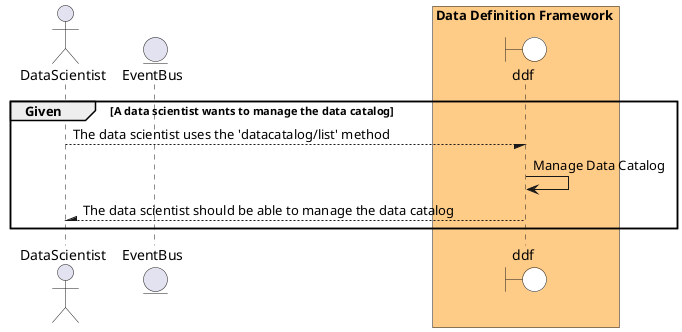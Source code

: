 @startuml


actor "DataScientist"


entity EventBus

box Data Definition Framework #ffcc88
    boundary ddf #white
end box


group Given [A data scientist wants to manage the data catalog]

"DataScientist" --/ ddf: The data scientist uses the &#39;datacatalog/list&#39; method
"ddf" -> ddf: Manage Data Catalog



"DataScientist" /-- ddf: The data scientist should be able to manage the data catalog


end

@enduml
